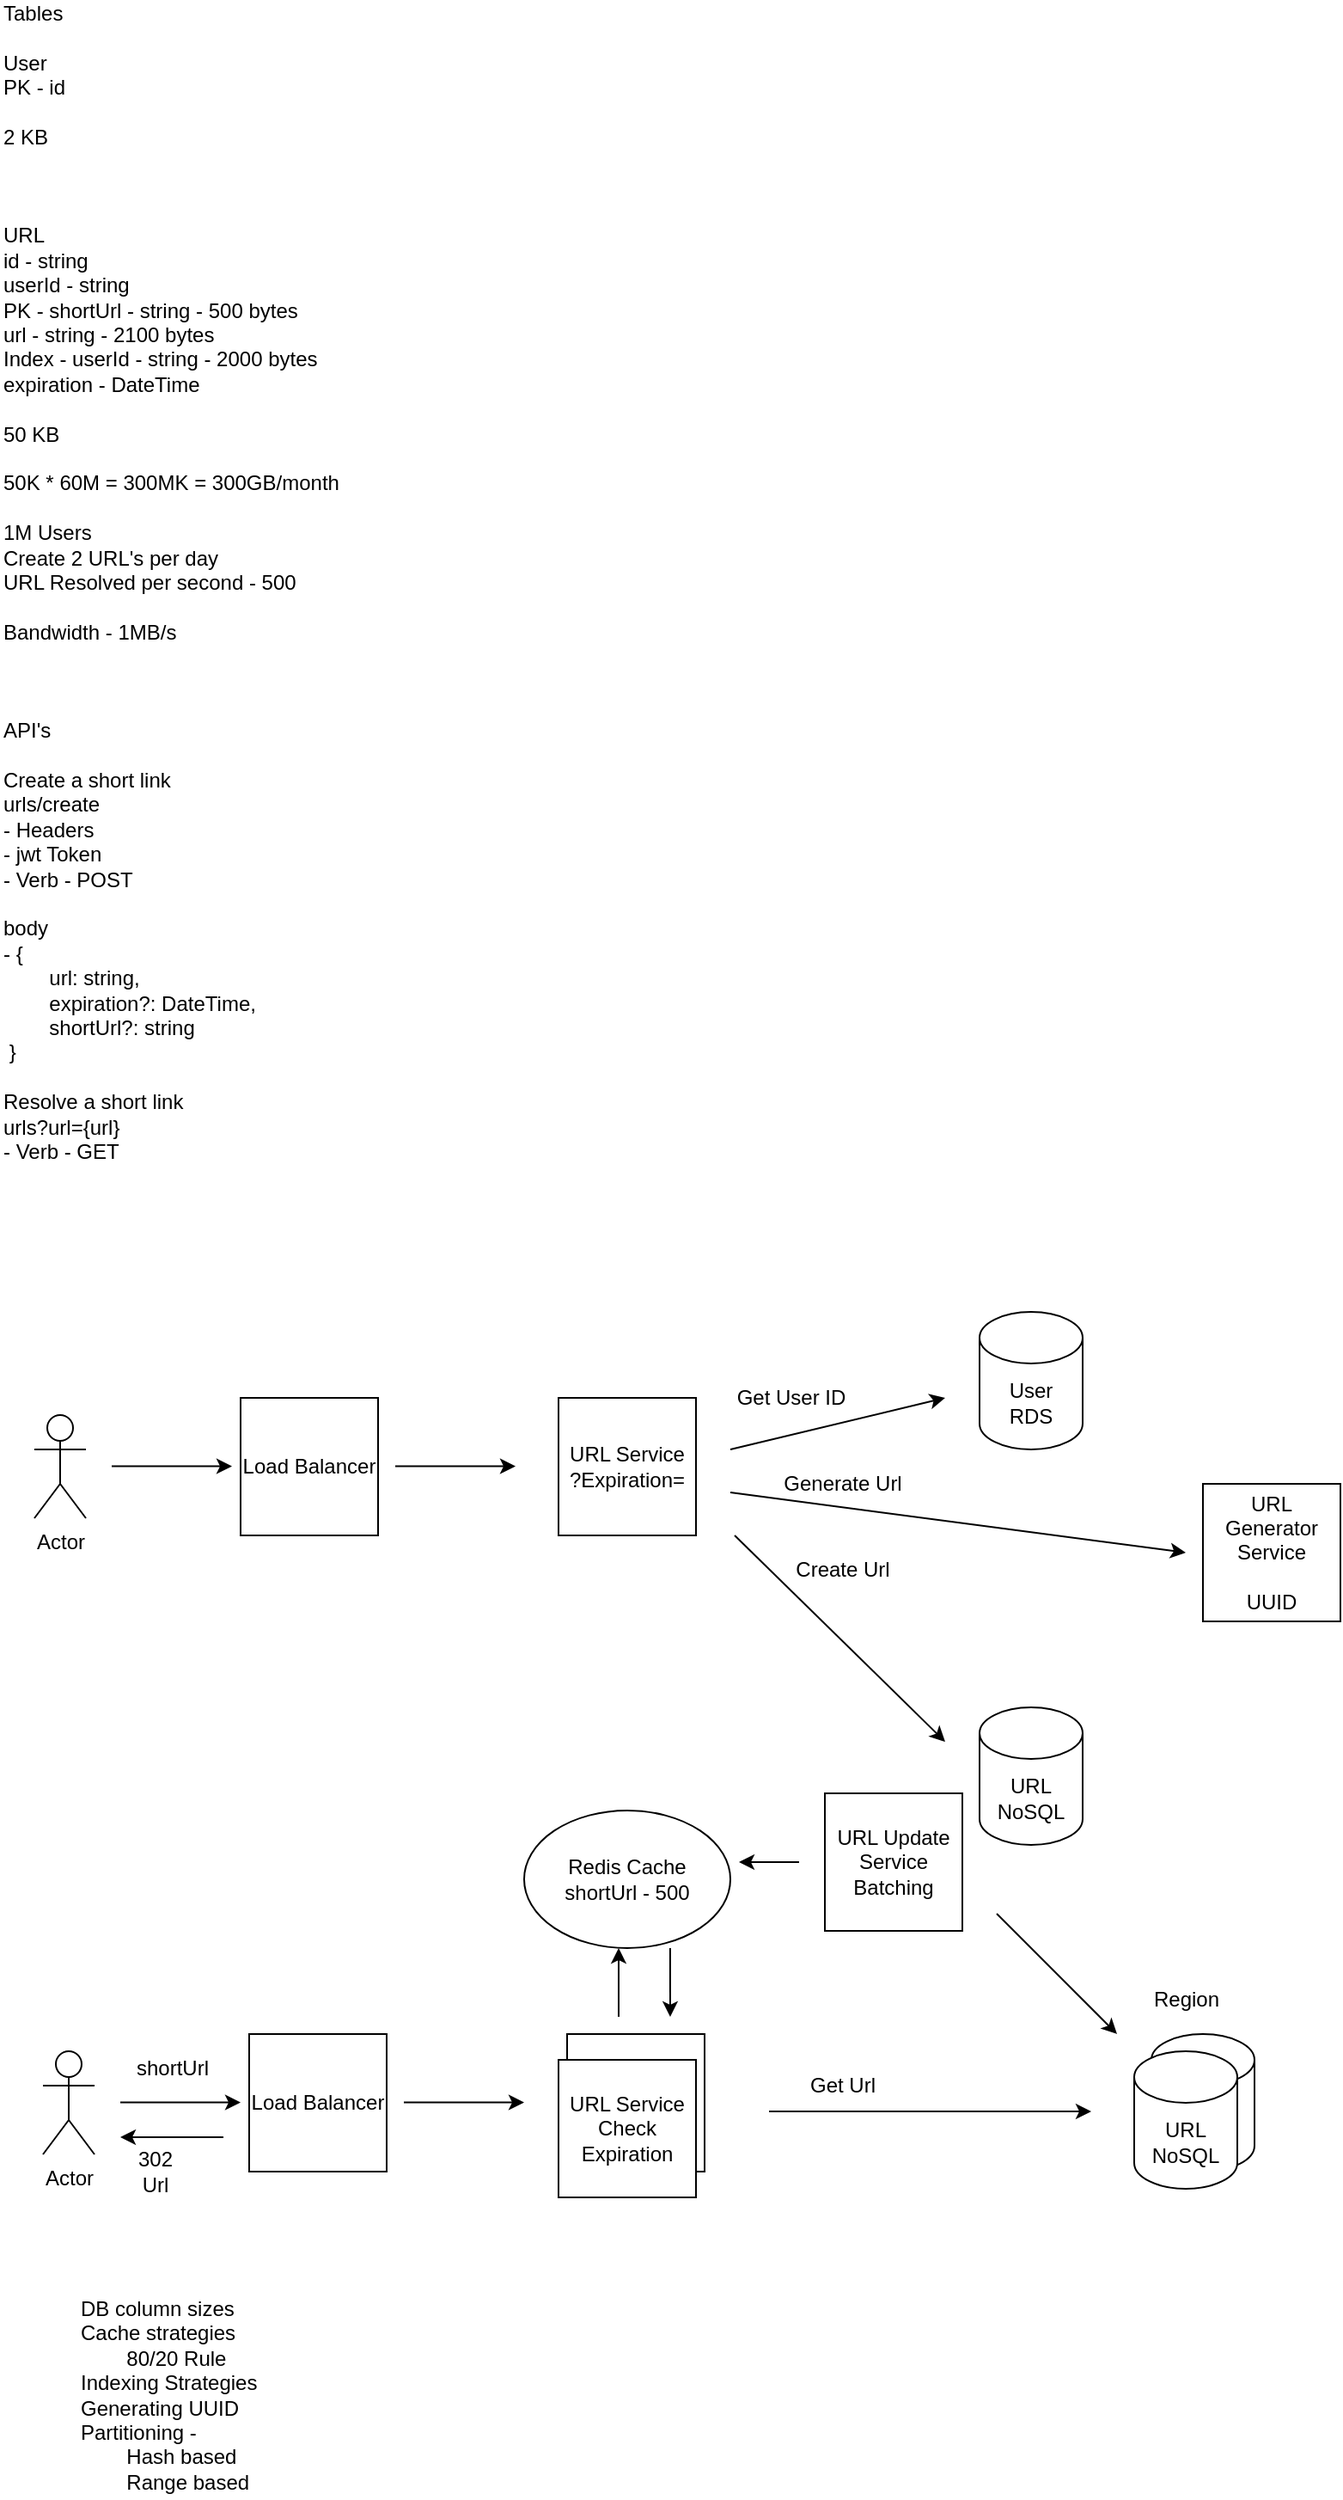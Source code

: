 <mxfile version="14.9.6" type="github"><diagram id="-t797wFvaK4JsXtL7vsZ" name="Page-1"><mxGraphModel dx="1473" dy="1677" grid="1" gridSize="10" guides="1" tooltips="1" connect="1" arrows="1" fold="1" page="1" pageScale="1" pageWidth="850" pageHeight="1100" math="0" shadow="0"><root><mxCell id="0"/><mxCell id="1" parent="0"/><mxCell id="3Iy6NKd-88ucQ72vlrX5-15" value="Tables&lt;br&gt;&lt;br&gt;User&lt;br&gt;PK - id&lt;br&gt;&lt;br&gt;2 KB&lt;br&gt;&lt;br&gt;&lt;br&gt;&lt;br&gt;URL&lt;br&gt;id - string&lt;br&gt;userId - string&lt;br&gt;PK - shortUrl - string - 500 bytes&lt;br&gt;url - string - 2100 bytes&lt;br&gt;Index - userId - string - 2000 bytes&lt;br&gt;expiration - DateTime&amp;nbsp;&lt;br&gt;&lt;br&gt;50 KB&lt;br&gt;&lt;br&gt;50K * 60M = 300MK = 300GB/month&lt;br&gt;&lt;br&gt;1M Users&lt;br&gt;Create 2 URL's per day&lt;br&gt;URL Resolved per second - 500&lt;br&gt;&lt;br&gt;Bandwidth - 1MB/s&lt;br&gt;&lt;br&gt;&lt;br&gt;&lt;br&gt;API's&lt;br&gt;&lt;br&gt;Create a short link&lt;br&gt;urls/create&lt;br&gt;- Headers&lt;br&gt;- jwt Token&lt;br&gt;- Verb - POST&lt;br&gt;&lt;br&gt;body&amp;nbsp;&lt;br&gt;- { &lt;br&gt;&lt;span style=&quot;white-space: pre&quot;&gt;&#9;&lt;/span&gt;url: string,&lt;br&gt;&lt;span style=&quot;white-space: pre&quot;&gt;&#9;&lt;/span&gt;expiration?: DateTime,&lt;br&gt;&lt;span style=&quot;white-space: pre&quot;&gt;&#9;&lt;/span&gt;shortUrl?: string&lt;br&gt;&amp;nbsp;}&lt;br&gt;&lt;br&gt;Resolve a short link&lt;br&gt;urls?url={url}&lt;br&gt;- Verb - GET&lt;br&gt;&lt;br&gt;&lt;br&gt;" style="text;html=1;align=left;verticalAlign=middle;resizable=0;points=[];autosize=1;strokeColor=none;" vertex="1" parent="1"><mxGeometry x="20" y="-305" width="210" height="690" as="geometry"/></mxCell><mxCell id="3Iy6NKd-88ucQ72vlrX5-16" value="Actor" style="shape=umlActor;verticalLabelPosition=bottom;verticalAlign=top;html=1;outlineConnect=0;" vertex="1" parent="1"><mxGeometry x="40" y="510" width="30" height="60" as="geometry"/></mxCell><mxCell id="3Iy6NKd-88ucQ72vlrX5-19" value="" style="endArrow=classic;html=1;" edge="1" parent="1"><mxGeometry width="50" height="50" relative="1" as="geometry"><mxPoint x="85" y="539.75" as="sourcePoint"/><mxPoint x="155" y="539.75" as="targetPoint"/></mxGeometry></mxCell><mxCell id="3Iy6NKd-88ucQ72vlrX5-20" value="Load Balancer" style="whiteSpace=wrap;html=1;aspect=fixed;" vertex="1" parent="1"><mxGeometry x="160" y="500" width="80" height="80" as="geometry"/></mxCell><mxCell id="3Iy6NKd-88ucQ72vlrX5-21" value="URL Service&lt;br&gt;?Expiration=" style="whiteSpace=wrap;html=1;aspect=fixed;" vertex="1" parent="1"><mxGeometry x="345" y="500" width="80" height="80" as="geometry"/></mxCell><mxCell id="3Iy6NKd-88ucQ72vlrX5-22" value="User&lt;br&gt;RDS" style="shape=cylinder3;whiteSpace=wrap;html=1;boundedLbl=1;backgroundOutline=1;size=15;" vertex="1" parent="1"><mxGeometry x="590" y="450" width="60" height="80" as="geometry"/></mxCell><mxCell id="3Iy6NKd-88ucQ72vlrX5-23" value="URL&lt;br&gt;NoSQL&lt;br&gt;" style="shape=cylinder3;whiteSpace=wrap;html=1;boundedLbl=1;backgroundOutline=1;size=15;" vertex="1" parent="1"><mxGeometry x="590" y="680" width="60" height="80" as="geometry"/></mxCell><mxCell id="3Iy6NKd-88ucQ72vlrX5-24" value="" style="endArrow=classic;html=1;" edge="1" parent="1"><mxGeometry width="50" height="50" relative="1" as="geometry"><mxPoint x="250" y="539.75" as="sourcePoint"/><mxPoint x="320" y="539.75" as="targetPoint"/></mxGeometry></mxCell><mxCell id="3Iy6NKd-88ucQ72vlrX5-26" value="" style="endArrow=classic;html=1;" edge="1" parent="1"><mxGeometry width="50" height="50" relative="1" as="geometry"><mxPoint x="445" y="530" as="sourcePoint"/><mxPoint x="570" y="500" as="targetPoint"/></mxGeometry></mxCell><mxCell id="3Iy6NKd-88ucQ72vlrX5-27" value="Create Url" style="text;html=1;align=center;verticalAlign=middle;resizable=0;points=[];autosize=1;strokeColor=none;" vertex="1" parent="1"><mxGeometry x="475" y="590" width="70" height="20" as="geometry"/></mxCell><mxCell id="3Iy6NKd-88ucQ72vlrX5-28" value="Get User ID" style="text;html=1;align=center;verticalAlign=middle;resizable=0;points=[];autosize=1;strokeColor=none;" vertex="1" parent="1"><mxGeometry x="440" y="490" width="80" height="20" as="geometry"/></mxCell><mxCell id="3Iy6NKd-88ucQ72vlrX5-30" value="" style="endArrow=classic;html=1;" edge="1" parent="1"><mxGeometry width="50" height="50" relative="1" as="geometry"><mxPoint x="445" y="555" as="sourcePoint"/><mxPoint x="710" y="590" as="targetPoint"/></mxGeometry></mxCell><mxCell id="3Iy6NKd-88ucQ72vlrX5-31" value="" style="endArrow=classic;html=1;" edge="1" parent="1"><mxGeometry width="50" height="50" relative="1" as="geometry"><mxPoint x="447.5" y="580" as="sourcePoint"/><mxPoint x="570" y="700" as="targetPoint"/></mxGeometry></mxCell><mxCell id="3Iy6NKd-88ucQ72vlrX5-32" value="Generate Url" style="text;html=1;align=center;verticalAlign=middle;resizable=0;points=[];autosize=1;strokeColor=none;" vertex="1" parent="1"><mxGeometry x="470" y="540" width="80" height="20" as="geometry"/></mxCell><mxCell id="3Iy6NKd-88ucQ72vlrX5-33" value="URL Generator Service&lt;br&gt;&lt;br&gt;UUID" style="whiteSpace=wrap;html=1;aspect=fixed;" vertex="1" parent="1"><mxGeometry x="720" y="550" width="80" height="80" as="geometry"/></mxCell><mxCell id="3Iy6NKd-88ucQ72vlrX5-34" value="Actor" style="shape=umlActor;verticalLabelPosition=bottom;verticalAlign=top;html=1;outlineConnect=0;" vertex="1" parent="1"><mxGeometry x="45" y="880" width="30" height="60" as="geometry"/></mxCell><mxCell id="3Iy6NKd-88ucQ72vlrX5-35" value="" style="endArrow=classic;html=1;" edge="1" parent="1"><mxGeometry width="50" height="50" relative="1" as="geometry"><mxPoint x="90" y="909.75" as="sourcePoint"/><mxPoint x="160" y="909.75" as="targetPoint"/></mxGeometry></mxCell><mxCell id="3Iy6NKd-88ucQ72vlrX5-36" value="Load Balancer" style="whiteSpace=wrap;html=1;aspect=fixed;" vertex="1" parent="1"><mxGeometry x="165" y="870" width="80" height="80" as="geometry"/></mxCell><mxCell id="3Iy6NKd-88ucQ72vlrX5-37" value="URL Service&lt;br&gt;Check Expiration" style="whiteSpace=wrap;html=1;aspect=fixed;" vertex="1" parent="1"><mxGeometry x="350" y="870" width="80" height="80" as="geometry"/></mxCell><mxCell id="3Iy6NKd-88ucQ72vlrX5-39" value="URL&lt;br&gt;NoSQL&lt;br&gt;" style="shape=cylinder3;whiteSpace=wrap;html=1;boundedLbl=1;backgroundOutline=1;size=15;" vertex="1" parent="1"><mxGeometry x="690" y="870" width="60" height="80" as="geometry"/></mxCell><mxCell id="3Iy6NKd-88ucQ72vlrX5-40" value="" style="endArrow=classic;html=1;" edge="1" parent="1"><mxGeometry width="50" height="50" relative="1" as="geometry"><mxPoint x="255" y="909.75" as="sourcePoint"/><mxPoint x="325" y="909.75" as="targetPoint"/></mxGeometry></mxCell><mxCell id="3Iy6NKd-88ucQ72vlrX5-42" value="Get Url" style="text;html=1;align=center;verticalAlign=middle;resizable=0;points=[];autosize=1;strokeColor=none;" vertex="1" parent="1"><mxGeometry x="485" y="890" width="50" height="20" as="geometry"/></mxCell><mxCell id="3Iy6NKd-88ucQ72vlrX5-45" value="" style="endArrow=classic;html=1;" edge="1" parent="1"><mxGeometry width="50" height="50" relative="1" as="geometry"><mxPoint x="467.5" y="915" as="sourcePoint"/><mxPoint x="655" y="915" as="targetPoint"/></mxGeometry></mxCell><mxCell id="3Iy6NKd-88ucQ72vlrX5-48" value="shortUrl" style="text;html=1;align=center;verticalAlign=middle;resizable=0;points=[];autosize=1;strokeColor=none;" vertex="1" parent="1"><mxGeometry x="90" y="880" width="60" height="20" as="geometry"/></mxCell><mxCell id="3Iy6NKd-88ucQ72vlrX5-77" value="" style="endArrow=classic;html=1;" edge="1" parent="1"><mxGeometry width="50" height="50" relative="1" as="geometry"><mxPoint x="150" y="930" as="sourcePoint"/><mxPoint x="90" y="930" as="targetPoint"/></mxGeometry></mxCell><mxCell id="3Iy6NKd-88ucQ72vlrX5-78" value="302&lt;br&gt;Url" style="text;html=1;align=center;verticalAlign=middle;resizable=0;points=[];autosize=1;strokeColor=none;" vertex="1" parent="1"><mxGeometry x="90" y="935" width="40" height="30" as="geometry"/></mxCell><mxCell id="3Iy6NKd-88ucQ72vlrX5-79" value="URL Service&lt;br&gt;Check Expiration" style="whiteSpace=wrap;html=1;aspect=fixed;" vertex="1" parent="1"><mxGeometry x="345" y="885" width="80" height="80" as="geometry"/></mxCell><mxCell id="3Iy6NKd-88ucQ72vlrX5-80" value="URL&lt;br&gt;NoSQL&lt;br&gt;" style="shape=cylinder3;whiteSpace=wrap;html=1;boundedLbl=1;backgroundOutline=1;size=15;" vertex="1" parent="1"><mxGeometry x="680" y="880" width="60" height="80" as="geometry"/></mxCell><mxCell id="3Iy6NKd-88ucQ72vlrX5-81" value="Region" style="text;html=1;align=center;verticalAlign=middle;resizable=0;points=[];autosize=1;strokeColor=none;" vertex="1" parent="1"><mxGeometry x="685" y="840" width="50" height="20" as="geometry"/></mxCell><mxCell id="3Iy6NKd-88ucQ72vlrX5-85" value="Redis Cache&lt;br&gt;shortUrl - 500" style="ellipse;whiteSpace=wrap;html=1;" vertex="1" parent="1"><mxGeometry x="325" y="740" width="120" height="80" as="geometry"/></mxCell><mxCell id="3Iy6NKd-88ucQ72vlrX5-86" value="" style="endArrow=classic;html=1;" edge="1" parent="1"><mxGeometry width="50" height="50" relative="1" as="geometry"><mxPoint x="380" y="860" as="sourcePoint"/><mxPoint x="380" y="820" as="targetPoint"/></mxGeometry></mxCell><mxCell id="3Iy6NKd-88ucQ72vlrX5-87" value="" style="endArrow=classic;html=1;exitX=0.708;exitY=1;exitDx=0;exitDy=0;exitPerimeter=0;" edge="1" parent="1" source="3Iy6NKd-88ucQ72vlrX5-85"><mxGeometry width="50" height="50" relative="1" as="geometry"><mxPoint x="475" y="870" as="sourcePoint"/><mxPoint x="410" y="860" as="targetPoint"/></mxGeometry></mxCell><mxCell id="3Iy6NKd-88ucQ72vlrX5-88" value="URL Update Service&lt;br&gt;Batching" style="whiteSpace=wrap;html=1;aspect=fixed;" vertex="1" parent="1"><mxGeometry x="500" y="730" width="80" height="80" as="geometry"/></mxCell><mxCell id="3Iy6NKd-88ucQ72vlrX5-89" value="" style="endArrow=classic;html=1;exitX=0.708;exitY=1;exitDx=0;exitDy=0;exitPerimeter=0;" edge="1" parent="1"><mxGeometry width="50" height="50" relative="1" as="geometry"><mxPoint x="600" y="800" as="sourcePoint"/><mxPoint x="670" y="870" as="targetPoint"/></mxGeometry></mxCell><mxCell id="3Iy6NKd-88ucQ72vlrX5-90" value="" style="endArrow=classic;html=1;exitX=0.708;exitY=1;exitDx=0;exitDy=0;exitPerimeter=0;" edge="1" parent="1"><mxGeometry width="50" height="50" relative="1" as="geometry"><mxPoint x="485" y="770" as="sourcePoint"/><mxPoint x="450" y="770" as="targetPoint"/></mxGeometry></mxCell><mxCell id="3Iy6NKd-88ucQ72vlrX5-91" value="DB column sizes&lt;br&gt;Cache strategies&amp;nbsp;&lt;br&gt;&lt;span style=&quot;white-space: pre&quot;&gt;&#9;&lt;/span&gt;80/20 Rule&lt;br&gt;Indexing Strategies&lt;br&gt;Generating UUID&lt;br&gt;Partitioning -&lt;br&gt;&lt;span style=&quot;white-space: pre&quot;&gt;&#9;&lt;/span&gt;Hash based&lt;br&gt;&lt;span style=&quot;white-space: pre&quot;&gt;&#9;&lt;/span&gt;Range based" style="text;html=1;align=left;verticalAlign=middle;resizable=0;points=[];autosize=1;strokeColor=none;" vertex="1" parent="1"><mxGeometry x="65" y="1020" width="120" height="120" as="geometry"/></mxCell></root></mxGraphModel></diagram></mxfile>